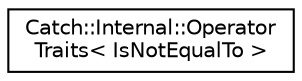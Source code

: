 digraph "Graphical Class Hierarchy"
{
  edge [fontname="Helvetica",fontsize="10",labelfontname="Helvetica",labelfontsize="10"];
  node [fontname="Helvetica",fontsize="10",shape=record];
  rankdir="LR";
  Node0 [label="Catch::Internal::Operator\lTraits\< IsNotEqualTo \>",height=0.2,width=0.4,color="black", fillcolor="white", style="filled",URL="$struct_catch_1_1_internal_1_1_operator_traits_3_01_is_not_equal_to_01_4.html"];
}
